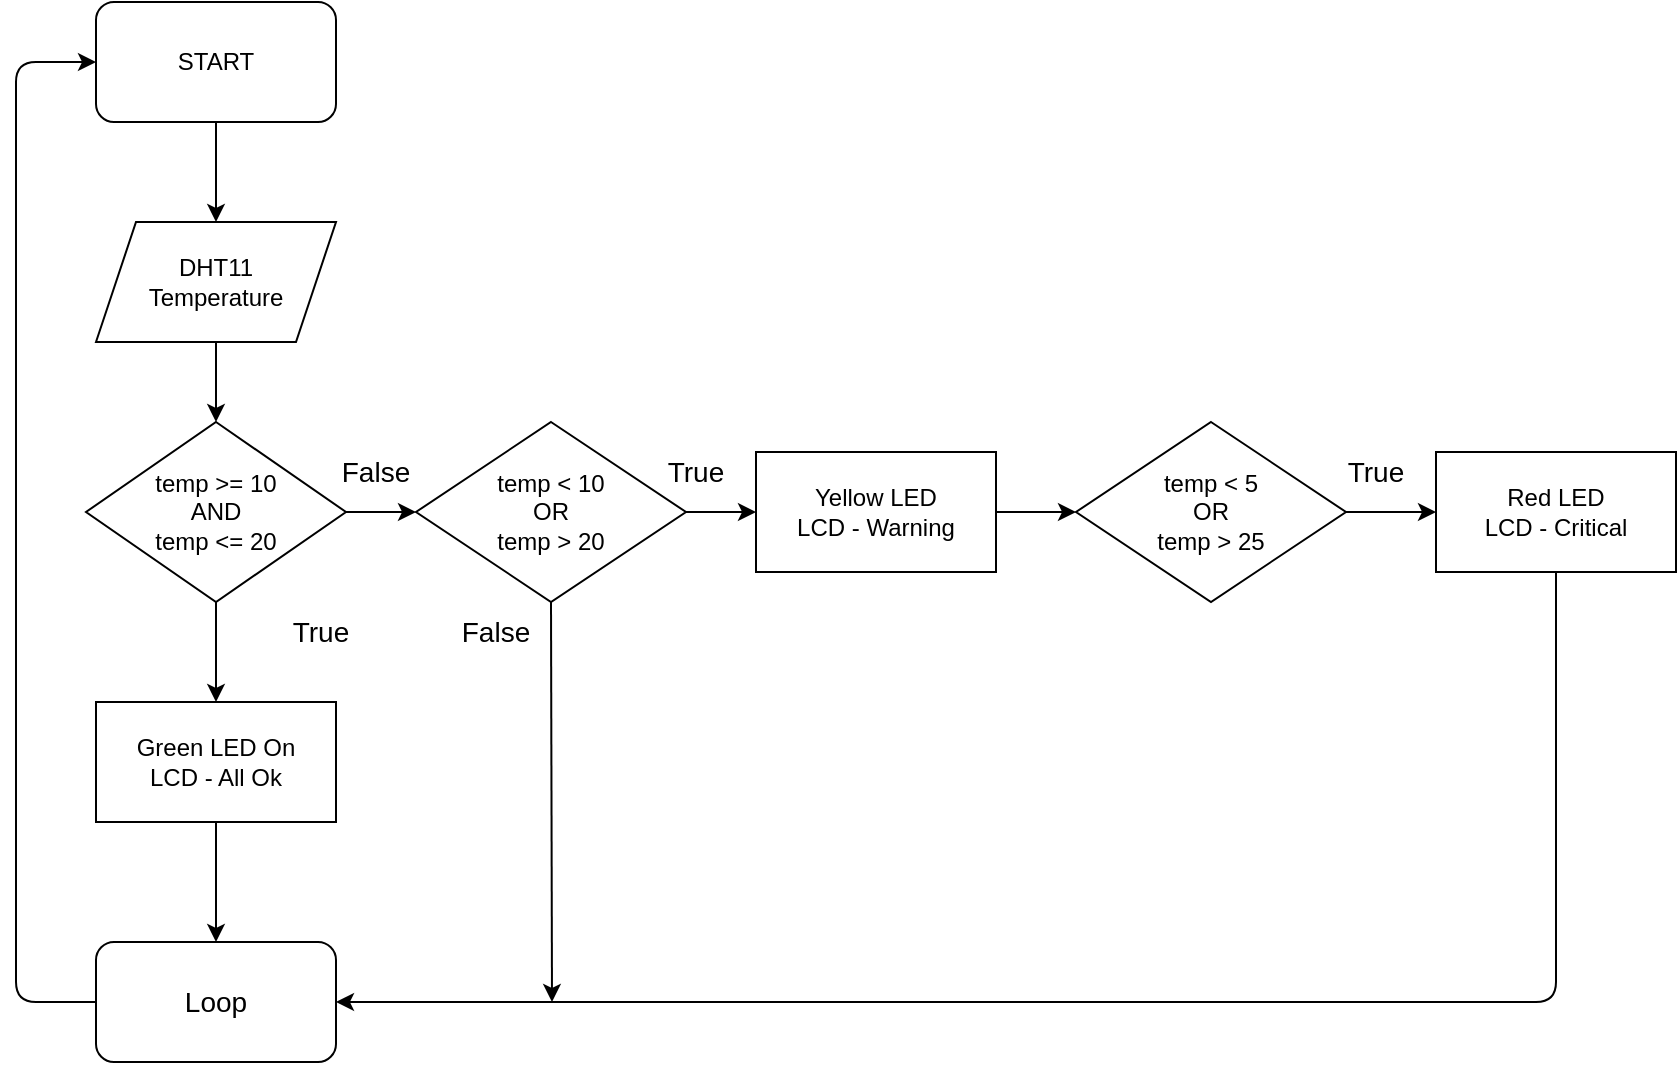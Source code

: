 <mxfile version="13.9.6" type="github"><diagram id="GbQ9wabFYI_MaC2_cHQQ" name="Page-1"><mxGraphModel dx="1038" dy="580" grid="1" gridSize="10" guides="1" tooltips="1" connect="1" arrows="1" fold="1" page="1" pageScale="1" pageWidth="850" pageHeight="1100" math="0" shadow="0"><root><mxCell id="0"/><mxCell id="1" parent="0"/><mxCell id="NEqc8nKRHtcBdQz_AVIA-1" value="START" style="rounded=1;whiteSpace=wrap;html=1;" vertex="1" parent="1"><mxGeometry x="50" width="120" height="60" as="geometry"/></mxCell><mxCell id="NEqc8nKRHtcBdQz_AVIA-2" value="DHT11&lt;br&gt;Temperature" style="shape=parallelogram;perimeter=parallelogramPerimeter;whiteSpace=wrap;html=1;fixedSize=1;" vertex="1" parent="1"><mxGeometry x="50" y="110" width="120" height="60" as="geometry"/></mxCell><mxCell id="NEqc8nKRHtcBdQz_AVIA-3" value="" style="endArrow=classic;html=1;exitX=0.5;exitY=1;exitDx=0;exitDy=0;entryX=0.5;entryY=0;entryDx=0;entryDy=0;" edge="1" parent="1" source="NEqc8nKRHtcBdQz_AVIA-1" target="NEqc8nKRHtcBdQz_AVIA-2"><mxGeometry width="50" height="50" relative="1" as="geometry"><mxPoint x="400" y="150" as="sourcePoint"/><mxPoint x="380" y="110" as="targetPoint"/></mxGeometry></mxCell><mxCell id="NEqc8nKRHtcBdQz_AVIA-4" value="temp &amp;gt;= 10&lt;br&gt;AND&lt;br&gt;temp &amp;lt;= 20" style="rhombus;whiteSpace=wrap;html=1;" vertex="1" parent="1"><mxGeometry x="45" y="210" width="130" height="90" as="geometry"/></mxCell><mxCell id="NEqc8nKRHtcBdQz_AVIA-6" value="" style="endArrow=classic;html=1;exitX=0.5;exitY=1;exitDx=0;exitDy=0;entryX=0.5;entryY=0;entryDx=0;entryDy=0;" edge="1" parent="1" source="NEqc8nKRHtcBdQz_AVIA-2" target="NEqc8nKRHtcBdQz_AVIA-4"><mxGeometry width="50" height="50" relative="1" as="geometry"><mxPoint x="400" y="310" as="sourcePoint"/><mxPoint x="450" y="260" as="targetPoint"/></mxGeometry></mxCell><mxCell id="NEqc8nKRHtcBdQz_AVIA-10" value="" style="endArrow=classic;html=1;exitX=0.5;exitY=1;exitDx=0;exitDy=0;entryX=0.5;entryY=0;entryDx=0;entryDy=0;" edge="1" parent="1" source="NEqc8nKRHtcBdQz_AVIA-4" target="NEqc8nKRHtcBdQz_AVIA-11"><mxGeometry width="50" height="50" relative="1" as="geometry"><mxPoint x="400" y="300" as="sourcePoint"/><mxPoint x="380" y="350" as="targetPoint"/></mxGeometry></mxCell><mxCell id="NEqc8nKRHtcBdQz_AVIA-11" value="Green LED On&lt;br&gt;LCD - All Ok" style="rounded=0;whiteSpace=wrap;html=1;" vertex="1" parent="1"><mxGeometry x="50" y="350" width="120" height="60" as="geometry"/></mxCell><mxCell id="NEqc8nKRHtcBdQz_AVIA-12" value="&lt;font style=&quot;font-size: 14px&quot;&gt;True&lt;/font&gt;" style="text;html=1;strokeColor=none;fillColor=none;align=center;verticalAlign=middle;whiteSpace=wrap;rounded=0;" vertex="1" parent="1"><mxGeometry x="135" y="300" width="55" height="30" as="geometry"/></mxCell><mxCell id="NEqc8nKRHtcBdQz_AVIA-13" value="&lt;font style=&quot;font-size: 14px&quot;&gt;False&lt;/font&gt;" style="text;html=1;strokeColor=none;fillColor=none;align=center;verticalAlign=middle;whiteSpace=wrap;rounded=0;" vertex="1" parent="1"><mxGeometry x="170" y="225" width="40" height="20" as="geometry"/></mxCell><mxCell id="NEqc8nKRHtcBdQz_AVIA-15" value="Yellow LED&lt;br&gt;LCD - Warning" style="rounded=0;whiteSpace=wrap;html=1;" vertex="1" parent="1"><mxGeometry x="380" y="225" width="120" height="60" as="geometry"/></mxCell><mxCell id="NEqc8nKRHtcBdQz_AVIA-19" value="&lt;font style=&quot;font-size: 14px&quot;&gt;True&lt;/font&gt;" style="text;html=1;strokeColor=none;fillColor=none;align=center;verticalAlign=middle;whiteSpace=wrap;rounded=0;" vertex="1" parent="1"><mxGeometry x="330" y="225" width="40" height="20" as="geometry"/></mxCell><mxCell id="NEqc8nKRHtcBdQz_AVIA-20" value="&lt;span&gt;temp &amp;lt; 5&lt;/span&gt;&lt;br&gt;&lt;span&gt;OR&lt;/span&gt;&lt;br&gt;&lt;span&gt;temp &amp;gt; 25&lt;/span&gt;" style="rhombus;whiteSpace=wrap;html=1;" vertex="1" parent="1"><mxGeometry x="540" y="210" width="135" height="90" as="geometry"/></mxCell><mxCell id="NEqc8nKRHtcBdQz_AVIA-23" value="Red LED&lt;br&gt;LCD - Critical" style="rounded=0;whiteSpace=wrap;html=1;" vertex="1" parent="1"><mxGeometry x="720" y="225" width="120" height="60" as="geometry"/></mxCell><mxCell id="NEqc8nKRHtcBdQz_AVIA-25" value="&lt;font style=&quot;font-size: 14px&quot;&gt;Loop&lt;/font&gt;" style="rounded=1;whiteSpace=wrap;html=1;" vertex="1" parent="1"><mxGeometry x="50" y="470" width="120" height="60" as="geometry"/></mxCell><mxCell id="NEqc8nKRHtcBdQz_AVIA-27" value="" style="endArrow=classic;html=1;entryX=0.5;entryY=0;entryDx=0;entryDy=0;exitX=0.5;exitY=1;exitDx=0;exitDy=0;" edge="1" parent="1" source="NEqc8nKRHtcBdQz_AVIA-11" target="NEqc8nKRHtcBdQz_AVIA-25"><mxGeometry width="50" height="50" relative="1" as="geometry"><mxPoint x="370" y="430" as="sourcePoint"/><mxPoint x="400" y="430" as="targetPoint"/></mxGeometry></mxCell><mxCell id="NEqc8nKRHtcBdQz_AVIA-28" value="" style="endArrow=classic;html=1;exitX=0;exitY=0.5;exitDx=0;exitDy=0;entryX=0;entryY=0.5;entryDx=0;entryDy=0;" edge="1" parent="1" source="NEqc8nKRHtcBdQz_AVIA-25" target="NEqc8nKRHtcBdQz_AVIA-1"><mxGeometry width="50" height="50" relative="1" as="geometry"><mxPoint x="260" y="540" as="sourcePoint"/><mxPoint x="200" y="30" as="targetPoint"/><Array as="points"><mxPoint x="10" y="500"/><mxPoint x="10" y="30"/></Array></mxGeometry></mxCell><mxCell id="NEqc8nKRHtcBdQz_AVIA-14" value="&lt;span&gt;temp &amp;lt; 10&lt;/span&gt;&lt;br&gt;OR&lt;br&gt;&lt;span&gt;temp &amp;gt; 20&lt;/span&gt;" style="rhombus;whiteSpace=wrap;html=1;" vertex="1" parent="1"><mxGeometry x="210" y="210" width="135" height="90" as="geometry"/></mxCell><mxCell id="NEqc8nKRHtcBdQz_AVIA-30" value="" style="endArrow=classic;html=1;exitX=1;exitY=0.5;exitDx=0;exitDy=0;" edge="1" parent="1" source="NEqc8nKRHtcBdQz_AVIA-4" target="NEqc8nKRHtcBdQz_AVIA-14"><mxGeometry width="50" height="50" relative="1" as="geometry"><mxPoint x="265" y="255" as="sourcePoint"/><mxPoint x="520" y="255" as="targetPoint"/></mxGeometry></mxCell><mxCell id="NEqc8nKRHtcBdQz_AVIA-33" value="" style="endArrow=classic;html=1;" edge="1" parent="1" source="NEqc8nKRHtcBdQz_AVIA-14"><mxGeometry width="50" height="50" relative="1" as="geometry"><mxPoint x="335" y="305" as="sourcePoint"/><mxPoint x="380" y="255" as="targetPoint"/></mxGeometry></mxCell><mxCell id="NEqc8nKRHtcBdQz_AVIA-34" value="" style="endArrow=classic;html=1;" edge="1" parent="1" source="NEqc8nKRHtcBdQz_AVIA-15"><mxGeometry width="50" height="50" relative="1" as="geometry"><mxPoint x="500" y="305" as="sourcePoint"/><mxPoint x="540" y="255" as="targetPoint"/></mxGeometry></mxCell><mxCell id="NEqc8nKRHtcBdQz_AVIA-35" value="" style="endArrow=classic;html=1;exitX=1;exitY=0.5;exitDx=0;exitDy=0;entryX=0;entryY=0.5;entryDx=0;entryDy=0;" edge="1" parent="1" source="NEqc8nKRHtcBdQz_AVIA-20" target="NEqc8nKRHtcBdQz_AVIA-23"><mxGeometry width="50" height="50" relative="1" as="geometry"><mxPoint x="670" y="300" as="sourcePoint"/><mxPoint x="720" y="250" as="targetPoint"/></mxGeometry></mxCell><mxCell id="NEqc8nKRHtcBdQz_AVIA-38" value="" style="endArrow=classic;html=1;exitX=0.5;exitY=1;exitDx=0;exitDy=0;" edge="1" parent="1" source="NEqc8nKRHtcBdQz_AVIA-14"><mxGeometry width="50" height="50" relative="1" as="geometry"><mxPoint x="270" y="390" as="sourcePoint"/><mxPoint x="278" y="500" as="targetPoint"/></mxGeometry></mxCell><mxCell id="NEqc8nKRHtcBdQz_AVIA-39" value="&lt;font style=&quot;font-size: 14px&quot;&gt;False&lt;/font&gt;" style="text;html=1;strokeColor=none;fillColor=none;align=center;verticalAlign=middle;whiteSpace=wrap;rounded=0;" vertex="1" parent="1"><mxGeometry x="230" y="305" width="40" height="20" as="geometry"/></mxCell><mxCell id="NEqc8nKRHtcBdQz_AVIA-40" value="" style="endArrow=classic;html=1;exitX=0.5;exitY=1;exitDx=0;exitDy=0;entryX=1;entryY=0.5;entryDx=0;entryDy=0;" edge="1" parent="1" source="NEqc8nKRHtcBdQz_AVIA-23" target="NEqc8nKRHtcBdQz_AVIA-25"><mxGeometry width="50" height="50" relative="1" as="geometry"><mxPoint x="770" y="330" as="sourcePoint"/><mxPoint x="780" y="510" as="targetPoint"/><Array as="points"><mxPoint x="780" y="500"/></Array></mxGeometry></mxCell><mxCell id="NEqc8nKRHtcBdQz_AVIA-41" value="&lt;font style=&quot;font-size: 14px&quot;&gt;True&lt;/font&gt;" style="text;html=1;strokeColor=none;fillColor=none;align=center;verticalAlign=middle;whiteSpace=wrap;rounded=0;" vertex="1" parent="1"><mxGeometry x="670" y="225" width="40" height="20" as="geometry"/></mxCell></root></mxGraphModel></diagram></mxfile>